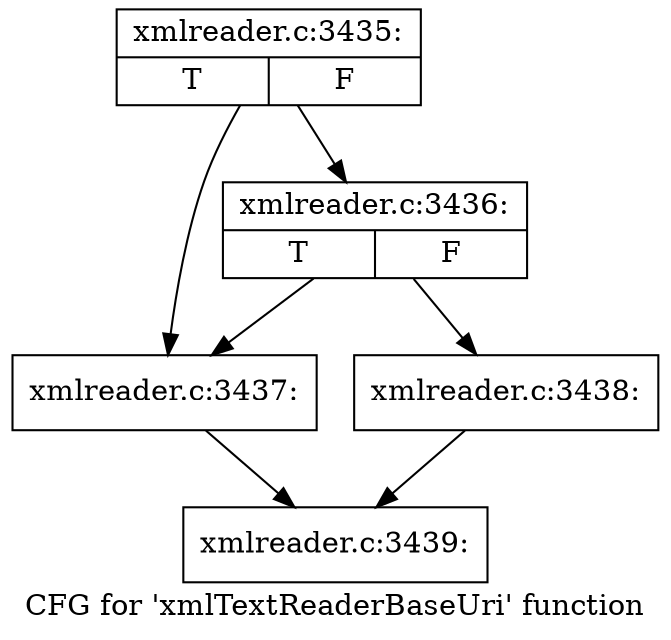 digraph "CFG for 'xmlTextReaderBaseUri' function" {
	label="CFG for 'xmlTextReaderBaseUri' function";

	Node0x47f8aa0 [shape=record,label="{xmlreader.c:3435:|{<s0>T|<s1>F}}"];
	Node0x47f8aa0 -> Node0x47fbb70;
	Node0x47f8aa0 -> Node0x47fbc10;
	Node0x47fbc10 [shape=record,label="{xmlreader.c:3436:|{<s0>T|<s1>F}}"];
	Node0x47fbc10 -> Node0x47fbb70;
	Node0x47fbc10 -> Node0x47fbbc0;
	Node0x47fbb70 [shape=record,label="{xmlreader.c:3437:}"];
	Node0x47fbb70 -> Node0x47fbe70;
	Node0x47fbbc0 [shape=record,label="{xmlreader.c:3438:}"];
	Node0x47fbbc0 -> Node0x47fbe70;
	Node0x47fbe70 [shape=record,label="{xmlreader.c:3439:}"];
}

